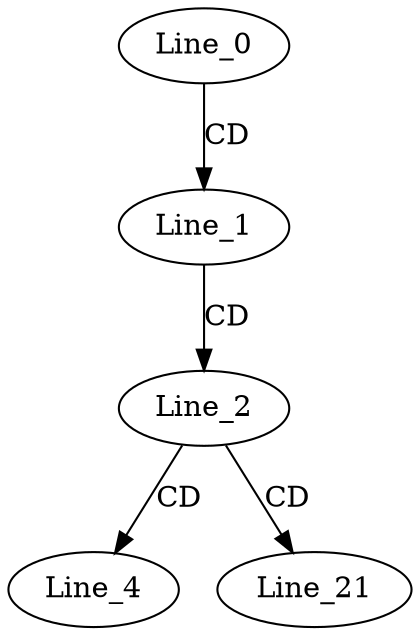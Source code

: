 digraph G {
  Line_0;
  Line_1;
  Line_2;
  Line_4;
  Line_21;
  Line_0 -> Line_1 [ label="CD" ];
  Line_1 -> Line_2 [ label="CD" ];
  Line_2 -> Line_4 [ label="CD" ];
  Line_2 -> Line_21 [ label="CD" ];
}
